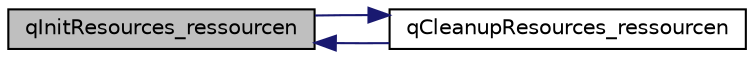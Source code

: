 digraph "qInitResources_ressourcen"
{
  bgcolor="transparent";
  edge [fontname="Helvetica",fontsize="10",labelfontname="Helvetica",labelfontsize="10"];
  node [fontname="Helvetica",fontsize="10",shape=record];
  rankdir="LR";
  Node10 [label="qInitResources_ressourcen",height=0.2,width=0.4,color="black", fillcolor="grey75", style="filled", fontcolor="black"];
  Node10 -> Node11 [dir="back",color="midnightblue",fontsize="10",style="solid",fontname="Helvetica"];
  Node11 [label="qCleanupResources_ressourcen",height=0.2,width=0.4,color="black",URL="$qrc__ressourcen_8cpp.html#af84c78e34117ee598f8ec506be5eea4f"];
  Node11 -> Node10 [dir="back",color="midnightblue",fontsize="10",style="solid",fontname="Helvetica"];
}
